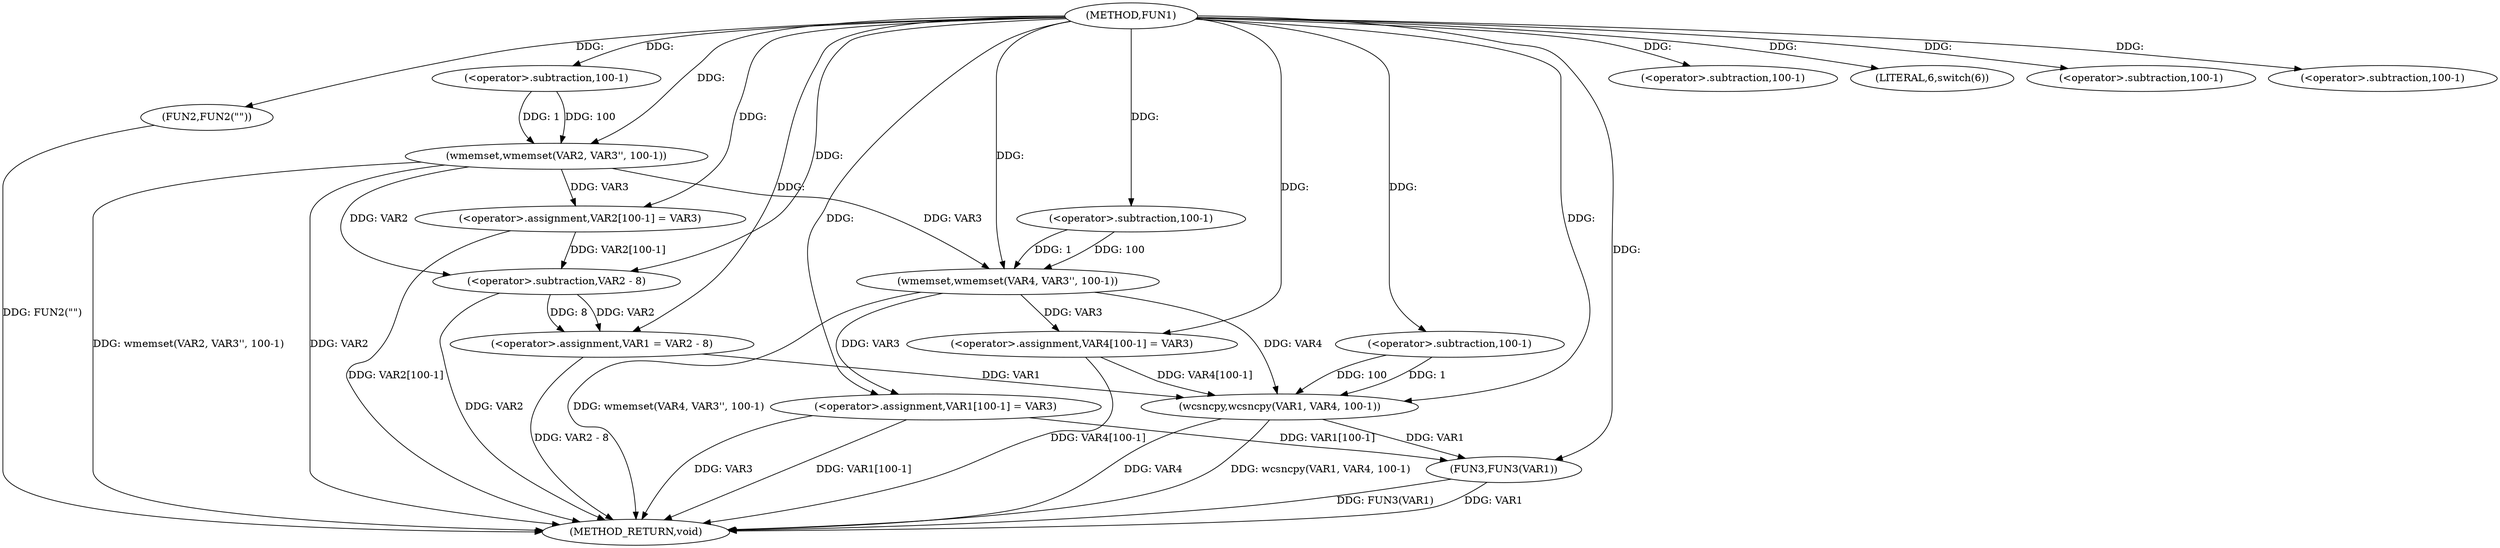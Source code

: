 digraph FUN1 {  
"1000100" [label = "(METHOD,FUN1)" ]
"1000161" [label = "(METHOD_RETURN,void)" ]
"1000104" [label = "(wmemset,wmemset(VAR2, VAR3'', 100-1))" ]
"1000107" [label = "(<operator>.subtraction,100-1)" ]
"1000110" [label = "(<operator>.assignment,VAR2[100-1] = VAR3)" ]
"1000113" [label = "(<operator>.subtraction,100-1)" ]
"1000118" [label = "(LITERAL,6,switch(6))" ]
"1000121" [label = "(<operator>.assignment,VAR1 = VAR2 - 8)" ]
"1000123" [label = "(<operator>.subtraction,VAR2 - 8)" ]
"1000128" [label = "(FUN2,FUN2(\"\"))" ]
"1000133" [label = "(wmemset,wmemset(VAR4, VAR3'', 100-1))" ]
"1000136" [label = "(<operator>.subtraction,100-1)" ]
"1000139" [label = "(<operator>.assignment,VAR4[100-1] = VAR3)" ]
"1000142" [label = "(<operator>.subtraction,100-1)" ]
"1000146" [label = "(wcsncpy,wcsncpy(VAR1, VAR4, 100-1))" ]
"1000149" [label = "(<operator>.subtraction,100-1)" ]
"1000152" [label = "(<operator>.assignment,VAR1[100-1] = VAR3)" ]
"1000155" [label = "(<operator>.subtraction,100-1)" ]
"1000159" [label = "(FUN3,FUN3(VAR1))" ]
  "1000159" -> "1000161"  [ label = "DDG: FUN3(VAR1)"] 
  "1000104" -> "1000161"  [ label = "DDG: wmemset(VAR2, VAR3'', 100-1)"] 
  "1000104" -> "1000161"  [ label = "DDG: VAR2"] 
  "1000159" -> "1000161"  [ label = "DDG: VAR1"] 
  "1000146" -> "1000161"  [ label = "DDG: VAR4"] 
  "1000152" -> "1000161"  [ label = "DDG: VAR1[100-1]"] 
  "1000133" -> "1000161"  [ label = "DDG: wmemset(VAR4, VAR3'', 100-1)"] 
  "1000128" -> "1000161"  [ label = "DDG: FUN2(\"\")"] 
  "1000146" -> "1000161"  [ label = "DDG: wcsncpy(VAR1, VAR4, 100-1)"] 
  "1000110" -> "1000161"  [ label = "DDG: VAR2[100-1]"] 
  "1000123" -> "1000161"  [ label = "DDG: VAR2"] 
  "1000121" -> "1000161"  [ label = "DDG: VAR2 - 8"] 
  "1000139" -> "1000161"  [ label = "DDG: VAR4[100-1]"] 
  "1000152" -> "1000161"  [ label = "DDG: VAR3"] 
  "1000100" -> "1000104"  [ label = "DDG: "] 
  "1000107" -> "1000104"  [ label = "DDG: 100"] 
  "1000107" -> "1000104"  [ label = "DDG: 1"] 
  "1000100" -> "1000107"  [ label = "DDG: "] 
  "1000104" -> "1000110"  [ label = "DDG: VAR3"] 
  "1000100" -> "1000110"  [ label = "DDG: "] 
  "1000100" -> "1000113"  [ label = "DDG: "] 
  "1000100" -> "1000118"  [ label = "DDG: "] 
  "1000123" -> "1000121"  [ label = "DDG: VAR2"] 
  "1000123" -> "1000121"  [ label = "DDG: 8"] 
  "1000100" -> "1000121"  [ label = "DDG: "] 
  "1000104" -> "1000123"  [ label = "DDG: VAR2"] 
  "1000110" -> "1000123"  [ label = "DDG: VAR2[100-1]"] 
  "1000100" -> "1000123"  [ label = "DDG: "] 
  "1000100" -> "1000128"  [ label = "DDG: "] 
  "1000100" -> "1000133"  [ label = "DDG: "] 
  "1000104" -> "1000133"  [ label = "DDG: VAR3"] 
  "1000136" -> "1000133"  [ label = "DDG: 100"] 
  "1000136" -> "1000133"  [ label = "DDG: 1"] 
  "1000100" -> "1000136"  [ label = "DDG: "] 
  "1000133" -> "1000139"  [ label = "DDG: VAR3"] 
  "1000100" -> "1000139"  [ label = "DDG: "] 
  "1000100" -> "1000142"  [ label = "DDG: "] 
  "1000121" -> "1000146"  [ label = "DDG: VAR1"] 
  "1000100" -> "1000146"  [ label = "DDG: "] 
  "1000139" -> "1000146"  [ label = "DDG: VAR4[100-1]"] 
  "1000133" -> "1000146"  [ label = "DDG: VAR4"] 
  "1000149" -> "1000146"  [ label = "DDG: 100"] 
  "1000149" -> "1000146"  [ label = "DDG: 1"] 
  "1000100" -> "1000149"  [ label = "DDG: "] 
  "1000100" -> "1000152"  [ label = "DDG: "] 
  "1000133" -> "1000152"  [ label = "DDG: VAR3"] 
  "1000100" -> "1000155"  [ label = "DDG: "] 
  "1000152" -> "1000159"  [ label = "DDG: VAR1[100-1]"] 
  "1000146" -> "1000159"  [ label = "DDG: VAR1"] 
  "1000100" -> "1000159"  [ label = "DDG: "] 
}
